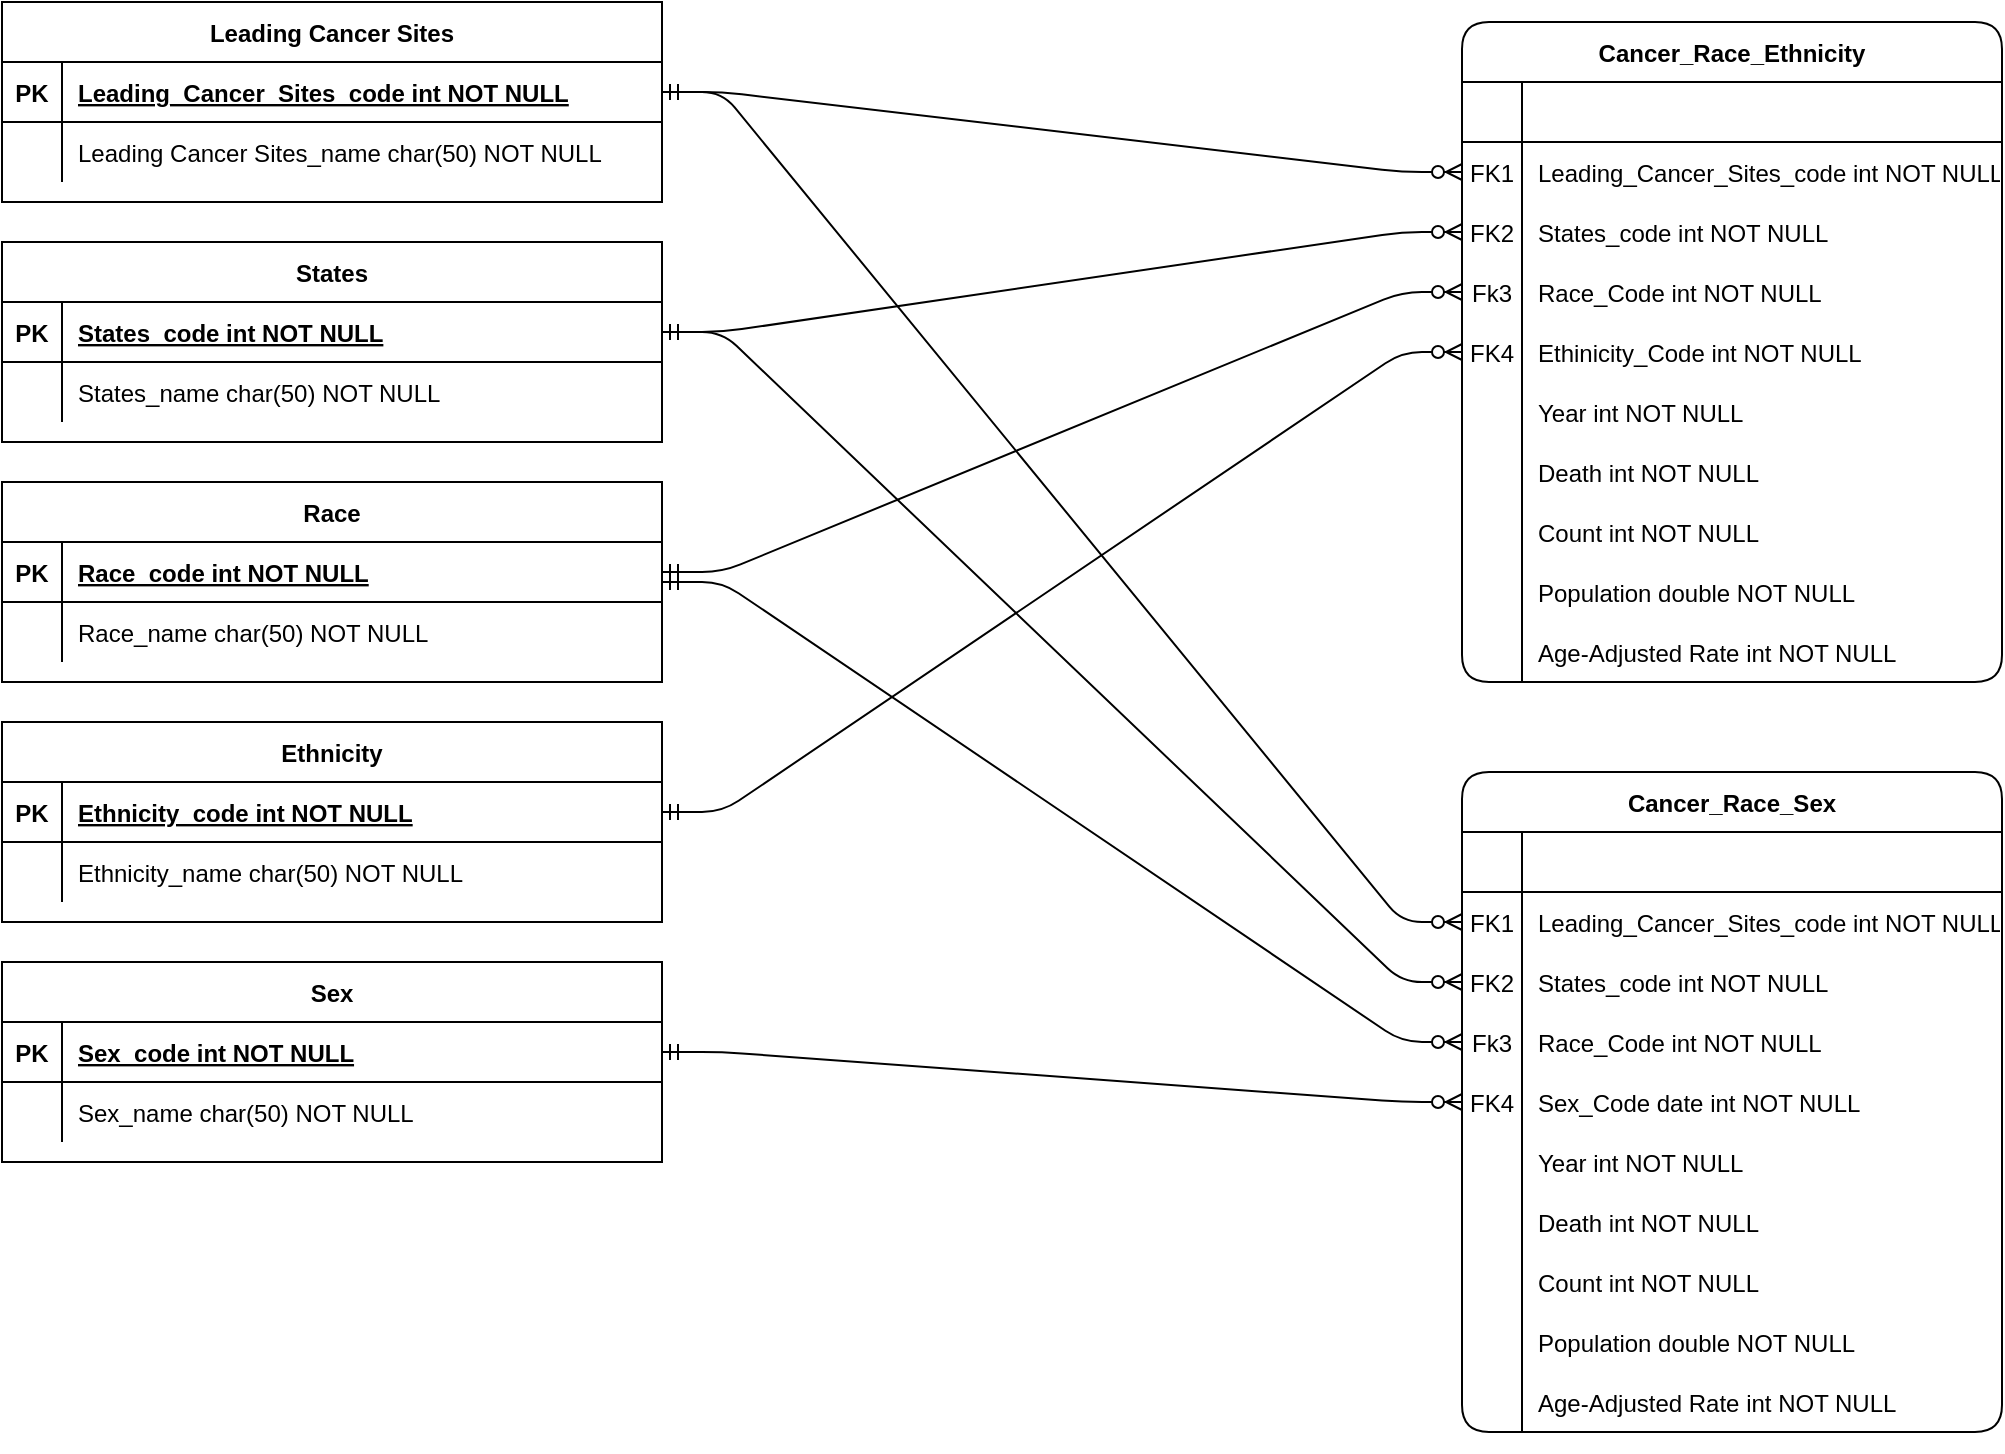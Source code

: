 <mxfile version="20.5.1" type="device"><diagram id="R2lEEEUBdFMjLlhIrx00" name="Page-1"><mxGraphModel dx="1127" dy="1042" grid="1" gridSize="10" guides="1" tooltips="1" connect="1" arrows="1" fold="1" page="1" pageScale="1" pageWidth="1100" pageHeight="850" background="none" math="0" shadow="0" extFonts="Permanent Marker^https://fonts.googleapis.com/css?family=Permanent+Marker"><root><mxCell id="0"/><mxCell id="1" parent="0"/><mxCell id="C-vyLk0tnHw3VtMMgP7b-1" value="" style="edgeStyle=entityRelationEdgeStyle;endArrow=ERzeroToMany;startArrow=ERone;endFill=1;startFill=0;entryX=0;entryY=0.5;entryDx=0;entryDy=0;" parent="1" source="C-vyLk0tnHw3VtMMgP7b-24" target="WAmdLd8Yrx4NV-qY08_E-117" edge="1"><mxGeometry width="100" height="100" relative="1" as="geometry"><mxPoint x="340" y="720" as="sourcePoint"/><mxPoint x="470" y="175" as="targetPoint"/></mxGeometry></mxCell><mxCell id="C-vyLk0tnHw3VtMMgP7b-23" value="Leading Cancer Sites" style="shape=table;startSize=30;container=1;collapsible=1;childLayout=tableLayout;fixedRows=1;rowLines=0;fontStyle=1;align=center;resizeLast=1;" parent="1" vertex="1"><mxGeometry x="20" y="40" width="330" height="100" as="geometry"/></mxCell><mxCell id="C-vyLk0tnHw3VtMMgP7b-24" value="" style="shape=partialRectangle;collapsible=0;dropTarget=0;pointerEvents=0;fillColor=none;points=[[0,0.5],[1,0.5]];portConstraint=eastwest;top=0;left=0;right=0;bottom=1;" parent="C-vyLk0tnHw3VtMMgP7b-23" vertex="1"><mxGeometry y="30" width="330" height="30" as="geometry"/></mxCell><mxCell id="C-vyLk0tnHw3VtMMgP7b-25" value="PK" style="shape=partialRectangle;overflow=hidden;connectable=0;fillColor=none;top=0;left=0;bottom=0;right=0;fontStyle=1;" parent="C-vyLk0tnHw3VtMMgP7b-24" vertex="1"><mxGeometry width="30" height="30" as="geometry"><mxRectangle width="30" height="30" as="alternateBounds"/></mxGeometry></mxCell><mxCell id="C-vyLk0tnHw3VtMMgP7b-26" value="Leading_Cancer_Sites_code int NOT NULL " style="shape=partialRectangle;overflow=hidden;connectable=0;fillColor=none;top=0;left=0;bottom=0;right=0;align=left;spacingLeft=6;fontStyle=5;" parent="C-vyLk0tnHw3VtMMgP7b-24" vertex="1"><mxGeometry x="30" width="300" height="30" as="geometry"><mxRectangle width="300" height="30" as="alternateBounds"/></mxGeometry></mxCell><mxCell id="C-vyLk0tnHw3VtMMgP7b-27" value="" style="shape=partialRectangle;collapsible=0;dropTarget=0;pointerEvents=0;fillColor=none;points=[[0,0.5],[1,0.5]];portConstraint=eastwest;top=0;left=0;right=0;bottom=0;" parent="C-vyLk0tnHw3VtMMgP7b-23" vertex="1"><mxGeometry y="60" width="330" height="30" as="geometry"/></mxCell><mxCell id="C-vyLk0tnHw3VtMMgP7b-28" value="" style="shape=partialRectangle;overflow=hidden;connectable=0;fillColor=none;top=0;left=0;bottom=0;right=0;" parent="C-vyLk0tnHw3VtMMgP7b-27" vertex="1"><mxGeometry width="30" height="30" as="geometry"><mxRectangle width="30" height="30" as="alternateBounds"/></mxGeometry></mxCell><mxCell id="C-vyLk0tnHw3VtMMgP7b-29" value="Leading Cancer Sites_name char(50) NOT NULL" style="shape=partialRectangle;overflow=hidden;connectable=0;fillColor=none;top=0;left=0;bottom=0;right=0;align=left;spacingLeft=6;" parent="C-vyLk0tnHw3VtMMgP7b-27" vertex="1"><mxGeometry x="30" width="300" height="30" as="geometry"><mxRectangle width="300" height="30" as="alternateBounds"/></mxGeometry></mxCell><mxCell id="WAmdLd8Yrx4NV-qY08_E-29" value="States" style="shape=table;startSize=30;container=1;collapsible=1;childLayout=tableLayout;fixedRows=1;rowLines=0;fontStyle=1;align=center;resizeLast=1;" vertex="1" parent="1"><mxGeometry x="20" y="160" width="330" height="100" as="geometry"/></mxCell><mxCell id="WAmdLd8Yrx4NV-qY08_E-30" value="" style="shape=partialRectangle;collapsible=0;dropTarget=0;pointerEvents=0;fillColor=none;points=[[0,0.5],[1,0.5]];portConstraint=eastwest;top=0;left=0;right=0;bottom=1;" vertex="1" parent="WAmdLd8Yrx4NV-qY08_E-29"><mxGeometry y="30" width="330" height="30" as="geometry"/></mxCell><mxCell id="WAmdLd8Yrx4NV-qY08_E-31" value="PK" style="shape=partialRectangle;overflow=hidden;connectable=0;fillColor=none;top=0;left=0;bottom=0;right=0;fontStyle=1;" vertex="1" parent="WAmdLd8Yrx4NV-qY08_E-30"><mxGeometry width="30" height="30" as="geometry"><mxRectangle width="30" height="30" as="alternateBounds"/></mxGeometry></mxCell><mxCell id="WAmdLd8Yrx4NV-qY08_E-32" value="States_code int NOT NULL " style="shape=partialRectangle;overflow=hidden;connectable=0;fillColor=none;top=0;left=0;bottom=0;right=0;align=left;spacingLeft=6;fontStyle=5;" vertex="1" parent="WAmdLd8Yrx4NV-qY08_E-30"><mxGeometry x="30" width="300" height="30" as="geometry"><mxRectangle width="300" height="30" as="alternateBounds"/></mxGeometry></mxCell><mxCell id="WAmdLd8Yrx4NV-qY08_E-33" value="" style="shape=partialRectangle;collapsible=0;dropTarget=0;pointerEvents=0;fillColor=none;points=[[0,0.5],[1,0.5]];portConstraint=eastwest;top=0;left=0;right=0;bottom=0;" vertex="1" parent="WAmdLd8Yrx4NV-qY08_E-29"><mxGeometry y="60" width="330" height="30" as="geometry"/></mxCell><mxCell id="WAmdLd8Yrx4NV-qY08_E-34" value="" style="shape=partialRectangle;overflow=hidden;connectable=0;fillColor=none;top=0;left=0;bottom=0;right=0;" vertex="1" parent="WAmdLd8Yrx4NV-qY08_E-33"><mxGeometry width="30" height="30" as="geometry"><mxRectangle width="30" height="30" as="alternateBounds"/></mxGeometry></mxCell><mxCell id="WAmdLd8Yrx4NV-qY08_E-35" value="States_name char(50) NOT NULL" style="shape=partialRectangle;overflow=hidden;connectable=0;fillColor=none;top=0;left=0;bottom=0;right=0;align=left;spacingLeft=6;" vertex="1" parent="WAmdLd8Yrx4NV-qY08_E-33"><mxGeometry x="30" width="300" height="30" as="geometry"><mxRectangle width="300" height="30" as="alternateBounds"/></mxGeometry></mxCell><mxCell id="WAmdLd8Yrx4NV-qY08_E-36" value="Race" style="shape=table;startSize=30;container=1;collapsible=1;childLayout=tableLayout;fixedRows=1;rowLines=0;fontStyle=1;align=center;resizeLast=1;" vertex="1" parent="1"><mxGeometry x="20" y="280" width="330" height="100" as="geometry"/></mxCell><mxCell id="WAmdLd8Yrx4NV-qY08_E-37" value="" style="shape=partialRectangle;collapsible=0;dropTarget=0;pointerEvents=0;fillColor=none;points=[[0,0.5],[1,0.5]];portConstraint=eastwest;top=0;left=0;right=0;bottom=1;" vertex="1" parent="WAmdLd8Yrx4NV-qY08_E-36"><mxGeometry y="30" width="330" height="30" as="geometry"/></mxCell><mxCell id="WAmdLd8Yrx4NV-qY08_E-38" value="PK" style="shape=partialRectangle;overflow=hidden;connectable=0;fillColor=none;top=0;left=0;bottom=0;right=0;fontStyle=1;" vertex="1" parent="WAmdLd8Yrx4NV-qY08_E-37"><mxGeometry width="30" height="30" as="geometry"><mxRectangle width="30" height="30" as="alternateBounds"/></mxGeometry></mxCell><mxCell id="WAmdLd8Yrx4NV-qY08_E-39" value="Race_code int NOT NULL " style="shape=partialRectangle;overflow=hidden;connectable=0;fillColor=none;top=0;left=0;bottom=0;right=0;align=left;spacingLeft=6;fontStyle=5;" vertex="1" parent="WAmdLd8Yrx4NV-qY08_E-37"><mxGeometry x="30" width="300" height="30" as="geometry"><mxRectangle width="300" height="30" as="alternateBounds"/></mxGeometry></mxCell><mxCell id="WAmdLd8Yrx4NV-qY08_E-40" value="" style="shape=partialRectangle;collapsible=0;dropTarget=0;pointerEvents=0;fillColor=none;points=[[0,0.5],[1,0.5]];portConstraint=eastwest;top=0;left=0;right=0;bottom=0;" vertex="1" parent="WAmdLd8Yrx4NV-qY08_E-36"><mxGeometry y="60" width="330" height="30" as="geometry"/></mxCell><mxCell id="WAmdLd8Yrx4NV-qY08_E-41" value="" style="shape=partialRectangle;overflow=hidden;connectable=0;fillColor=none;top=0;left=0;bottom=0;right=0;" vertex="1" parent="WAmdLd8Yrx4NV-qY08_E-40"><mxGeometry width="30" height="30" as="geometry"><mxRectangle width="30" height="30" as="alternateBounds"/></mxGeometry></mxCell><mxCell id="WAmdLd8Yrx4NV-qY08_E-42" value="Race_name char(50) NOT NULL" style="shape=partialRectangle;overflow=hidden;connectable=0;fillColor=none;top=0;left=0;bottom=0;right=0;align=left;spacingLeft=6;" vertex="1" parent="WAmdLd8Yrx4NV-qY08_E-40"><mxGeometry x="30" width="300" height="30" as="geometry"><mxRectangle width="300" height="30" as="alternateBounds"/></mxGeometry></mxCell><mxCell id="WAmdLd8Yrx4NV-qY08_E-43" value="Ethnicity" style="shape=table;startSize=30;container=1;collapsible=1;childLayout=tableLayout;fixedRows=1;rowLines=0;fontStyle=1;align=center;resizeLast=1;" vertex="1" parent="1"><mxGeometry x="20" y="400" width="330" height="100" as="geometry"/></mxCell><mxCell id="WAmdLd8Yrx4NV-qY08_E-44" value="" style="shape=partialRectangle;collapsible=0;dropTarget=0;pointerEvents=0;fillColor=none;points=[[0,0.5],[1,0.5]];portConstraint=eastwest;top=0;left=0;right=0;bottom=1;" vertex="1" parent="WAmdLd8Yrx4NV-qY08_E-43"><mxGeometry y="30" width="330" height="30" as="geometry"/></mxCell><mxCell id="WAmdLd8Yrx4NV-qY08_E-45" value="PK" style="shape=partialRectangle;overflow=hidden;connectable=0;fillColor=none;top=0;left=0;bottom=0;right=0;fontStyle=1;" vertex="1" parent="WAmdLd8Yrx4NV-qY08_E-44"><mxGeometry width="30" height="30" as="geometry"><mxRectangle width="30" height="30" as="alternateBounds"/></mxGeometry></mxCell><mxCell id="WAmdLd8Yrx4NV-qY08_E-46" value="Ethnicity_code int NOT NULL " style="shape=partialRectangle;overflow=hidden;connectable=0;fillColor=none;top=0;left=0;bottom=0;right=0;align=left;spacingLeft=6;fontStyle=5;" vertex="1" parent="WAmdLd8Yrx4NV-qY08_E-44"><mxGeometry x="30" width="300" height="30" as="geometry"><mxRectangle width="300" height="30" as="alternateBounds"/></mxGeometry></mxCell><mxCell id="WAmdLd8Yrx4NV-qY08_E-47" value="" style="shape=partialRectangle;collapsible=0;dropTarget=0;pointerEvents=0;fillColor=none;points=[[0,0.5],[1,0.5]];portConstraint=eastwest;top=0;left=0;right=0;bottom=0;" vertex="1" parent="WAmdLd8Yrx4NV-qY08_E-43"><mxGeometry y="60" width="330" height="30" as="geometry"/></mxCell><mxCell id="WAmdLd8Yrx4NV-qY08_E-48" value="" style="shape=partialRectangle;overflow=hidden;connectable=0;fillColor=none;top=0;left=0;bottom=0;right=0;" vertex="1" parent="WAmdLd8Yrx4NV-qY08_E-47"><mxGeometry width="30" height="30" as="geometry"><mxRectangle width="30" height="30" as="alternateBounds"/></mxGeometry></mxCell><mxCell id="WAmdLd8Yrx4NV-qY08_E-49" value="Ethnicity_name char(50) NOT NULL" style="shape=partialRectangle;overflow=hidden;connectable=0;fillColor=none;top=0;left=0;bottom=0;right=0;align=left;spacingLeft=6;" vertex="1" parent="WAmdLd8Yrx4NV-qY08_E-47"><mxGeometry x="30" width="300" height="30" as="geometry"><mxRectangle width="300" height="30" as="alternateBounds"/></mxGeometry></mxCell><mxCell id="WAmdLd8Yrx4NV-qY08_E-50" value="Sex" style="shape=table;startSize=30;container=1;collapsible=1;childLayout=tableLayout;fixedRows=1;rowLines=0;fontStyle=1;align=center;resizeLast=1;" vertex="1" parent="1"><mxGeometry x="20" y="520" width="330" height="100" as="geometry"/></mxCell><mxCell id="WAmdLd8Yrx4NV-qY08_E-51" value="" style="shape=partialRectangle;collapsible=0;dropTarget=0;pointerEvents=0;fillColor=none;points=[[0,0.5],[1,0.5]];portConstraint=eastwest;top=0;left=0;right=0;bottom=1;" vertex="1" parent="WAmdLd8Yrx4NV-qY08_E-50"><mxGeometry y="30" width="330" height="30" as="geometry"/></mxCell><mxCell id="WAmdLd8Yrx4NV-qY08_E-52" value="PK" style="shape=partialRectangle;overflow=hidden;connectable=0;fillColor=none;top=0;left=0;bottom=0;right=0;fontStyle=1;" vertex="1" parent="WAmdLd8Yrx4NV-qY08_E-51"><mxGeometry width="30" height="30" as="geometry"><mxRectangle width="30" height="30" as="alternateBounds"/></mxGeometry></mxCell><mxCell id="WAmdLd8Yrx4NV-qY08_E-53" value="Sex_code int NOT NULL " style="shape=partialRectangle;overflow=hidden;connectable=0;fillColor=none;top=0;left=0;bottom=0;right=0;align=left;spacingLeft=6;fontStyle=5;" vertex="1" parent="WAmdLd8Yrx4NV-qY08_E-51"><mxGeometry x="30" width="300" height="30" as="geometry"><mxRectangle width="300" height="30" as="alternateBounds"/></mxGeometry></mxCell><mxCell id="WAmdLd8Yrx4NV-qY08_E-54" value="" style="shape=partialRectangle;collapsible=0;dropTarget=0;pointerEvents=0;fillColor=none;points=[[0,0.5],[1,0.5]];portConstraint=eastwest;top=0;left=0;right=0;bottom=0;" vertex="1" parent="WAmdLd8Yrx4NV-qY08_E-50"><mxGeometry y="60" width="330" height="30" as="geometry"/></mxCell><mxCell id="WAmdLd8Yrx4NV-qY08_E-55" value="" style="shape=partialRectangle;overflow=hidden;connectable=0;fillColor=none;top=0;left=0;bottom=0;right=0;" vertex="1" parent="WAmdLd8Yrx4NV-qY08_E-54"><mxGeometry width="30" height="30" as="geometry"><mxRectangle width="30" height="30" as="alternateBounds"/></mxGeometry></mxCell><mxCell id="WAmdLd8Yrx4NV-qY08_E-56" value="Sex_name char(50) NOT NULL" style="shape=partialRectangle;overflow=hidden;connectable=0;fillColor=none;top=0;left=0;bottom=0;right=0;align=left;spacingLeft=6;" vertex="1" parent="WAmdLd8Yrx4NV-qY08_E-54"><mxGeometry x="30" width="300" height="30" as="geometry"><mxRectangle width="300" height="30" as="alternateBounds"/></mxGeometry></mxCell><mxCell id="WAmdLd8Yrx4NV-qY08_E-96" value="" style="edgeStyle=entityRelationEdgeStyle;endArrow=ERzeroToMany;startArrow=ERone;endFill=1;startFill=0;exitX=1;exitY=0.5;exitDx=0;exitDy=0;" edge="1" parent="1" source="WAmdLd8Yrx4NV-qY08_E-30" target="WAmdLd8Yrx4NV-qY08_E-120"><mxGeometry width="100" height="100" relative="1" as="geometry"><mxPoint x="360" y="95" as="sourcePoint"/><mxPoint x="470" y="205" as="targetPoint"/></mxGeometry></mxCell><mxCell id="WAmdLd8Yrx4NV-qY08_E-97" value="" style="edgeStyle=entityRelationEdgeStyle;endArrow=ERzeroToMany;startArrow=ERmandOne;endFill=1;startFill=0;exitX=1;exitY=0.5;exitDx=0;exitDy=0;entryX=0;entryY=0.5;entryDx=0;entryDy=0;" edge="1" parent="1" source="WAmdLd8Yrx4NV-qY08_E-37" target="WAmdLd8Yrx4NV-qY08_E-162"><mxGeometry width="100" height="100" relative="1" as="geometry"><mxPoint x="370" y="105" as="sourcePoint"/><mxPoint x="450" y="260" as="targetPoint"/></mxGeometry></mxCell><mxCell id="WAmdLd8Yrx4NV-qY08_E-101" value="" style="edgeStyle=entityRelationEdgeStyle;endArrow=ERzeroToMany;startArrow=ERmandOne;endFill=1;startFill=0;exitX=1;exitY=0.5;exitDx=0;exitDy=0;entryX=0;entryY=0.5;entryDx=0;entryDy=0;" edge="1" parent="1" source="WAmdLd8Yrx4NV-qY08_E-44" target="WAmdLd8Yrx4NV-qY08_E-159"><mxGeometry width="100" height="100" relative="1" as="geometry"><mxPoint x="360" y="335" as="sourcePoint"/><mxPoint x="450" y="290" as="targetPoint"/></mxGeometry></mxCell><mxCell id="WAmdLd8Yrx4NV-qY08_E-102" value="" style="edgeStyle=entityRelationEdgeStyle;endArrow=ERzeroToMany;startArrow=ERmandOne;endFill=1;startFill=0;exitX=1;exitY=0.5;exitDx=0;exitDy=0;" edge="1" parent="1" source="WAmdLd8Yrx4NV-qY08_E-51" target="WAmdLd8Yrx4NV-qY08_E-190"><mxGeometry width="100" height="100" relative="1" as="geometry"><mxPoint x="370" y="345" as="sourcePoint"/><mxPoint x="450" y="680" as="targetPoint"/></mxGeometry></mxCell><mxCell id="WAmdLd8Yrx4NV-qY08_E-109" value="" style="edgeStyle=entityRelationEdgeStyle;endArrow=ERzeroToMany;startArrow=ERmandOne;endFill=1;startFill=0;entryX=0;entryY=0.5;entryDx=0;entryDy=0;" edge="1" parent="1" target="WAmdLd8Yrx4NV-qY08_E-187"><mxGeometry width="100" height="100" relative="1" as="geometry"><mxPoint x="350" y="330" as="sourcePoint"/><mxPoint x="450" y="650" as="targetPoint"/></mxGeometry></mxCell><mxCell id="WAmdLd8Yrx4NV-qY08_E-110" value="" style="edgeStyle=entityRelationEdgeStyle;endArrow=ERzeroToMany;startArrow=ERmandOne;endFill=1;startFill=0;exitX=1;exitY=0.5;exitDx=0;exitDy=0;entryX=0;entryY=0.5;entryDx=0;entryDy=0;" edge="1" parent="1" source="WAmdLd8Yrx4NV-qY08_E-30" target="WAmdLd8Yrx4NV-qY08_E-184"><mxGeometry width="100" height="100" relative="1" as="geometry"><mxPoint x="370" y="465" as="sourcePoint"/><mxPoint x="450" y="615" as="targetPoint"/></mxGeometry></mxCell><mxCell id="WAmdLd8Yrx4NV-qY08_E-111" value="" style="edgeStyle=entityRelationEdgeStyle;endArrow=ERzeroToMany;startArrow=ERmandOne;endFill=1;startFill=0;exitX=1;exitY=0.5;exitDx=0;exitDy=0;entryX=0;entryY=0.5;entryDx=0;entryDy=0;" edge="1" parent="1" source="C-vyLk0tnHw3VtMMgP7b-24" target="WAmdLd8Yrx4NV-qY08_E-181"><mxGeometry width="100" height="100" relative="1" as="geometry"><mxPoint x="380" y="475" as="sourcePoint"/><mxPoint x="450" y="585" as="targetPoint"/></mxGeometry></mxCell><mxCell id="WAmdLd8Yrx4NV-qY08_E-112" value="" style="group" vertex="1" connectable="0" parent="1"><mxGeometry x="750" y="50" width="270" height="340" as="geometry"/></mxCell><mxCell id="WAmdLd8Yrx4NV-qY08_E-113" value="Cancer_Race_Ethnicity" style="shape=table;startSize=30;container=1;collapsible=1;childLayout=tableLayout;fixedRows=1;rowLines=0;fontStyle=1;align=center;resizeLast=1;swimlaneLine=1;rounded=1;shadow=0;sketch=0;" vertex="1" parent="WAmdLd8Yrx4NV-qY08_E-112"><mxGeometry width="270" height="330" as="geometry"><mxRectangle width="170" height="30" as="alternateBounds"/></mxGeometry></mxCell><mxCell id="WAmdLd8Yrx4NV-qY08_E-114" value="" style="shape=partialRectangle;collapsible=0;dropTarget=0;pointerEvents=0;fillColor=none;points=[[0,0.5],[1,0.5]];portConstraint=eastwest;top=0;left=0;right=0;bottom=1;" vertex="1" parent="WAmdLd8Yrx4NV-qY08_E-113"><mxGeometry y="30" width="270" height="30" as="geometry"/></mxCell><mxCell id="WAmdLd8Yrx4NV-qY08_E-115" value="" style="shape=partialRectangle;overflow=hidden;connectable=0;fillColor=none;top=0;left=0;bottom=0;right=0;fontStyle=1;" vertex="1" parent="WAmdLd8Yrx4NV-qY08_E-114"><mxGeometry width="30" height="30" as="geometry"><mxRectangle width="30" height="30" as="alternateBounds"/></mxGeometry></mxCell><mxCell id="WAmdLd8Yrx4NV-qY08_E-116" value="" style="shape=partialRectangle;overflow=hidden;connectable=0;fillColor=none;top=0;left=0;bottom=0;right=0;align=left;spacingLeft=6;fontStyle=5;" vertex="1" parent="WAmdLd8Yrx4NV-qY08_E-114"><mxGeometry x="30" width="240" height="30" as="geometry"><mxRectangle width="240" height="30" as="alternateBounds"/></mxGeometry></mxCell><mxCell id="WAmdLd8Yrx4NV-qY08_E-117" value="" style="shape=partialRectangle;collapsible=0;dropTarget=0;pointerEvents=0;fillColor=none;points=[[0,0.5],[1,0.5]];portConstraint=eastwest;top=0;left=0;right=0;bottom=0;" vertex="1" parent="WAmdLd8Yrx4NV-qY08_E-113"><mxGeometry y="60" width="270" height="30" as="geometry"/></mxCell><mxCell id="WAmdLd8Yrx4NV-qY08_E-118" value="FK1" style="shape=partialRectangle;overflow=hidden;connectable=0;fillColor=none;top=0;left=0;bottom=0;right=0;" vertex="1" parent="WAmdLd8Yrx4NV-qY08_E-117"><mxGeometry width="30" height="30" as="geometry"><mxRectangle width="30" height="30" as="alternateBounds"/></mxGeometry></mxCell><mxCell id="WAmdLd8Yrx4NV-qY08_E-119" value="Leading_Cancer_Sites_code int NOT NULL" style="shape=partialRectangle;overflow=hidden;connectable=0;fillColor=none;top=0;left=0;bottom=0;right=0;align=left;spacingLeft=6;" vertex="1" parent="WAmdLd8Yrx4NV-qY08_E-117"><mxGeometry x="30" width="240" height="30" as="geometry"><mxRectangle width="240" height="30" as="alternateBounds"/></mxGeometry></mxCell><mxCell id="WAmdLd8Yrx4NV-qY08_E-120" value="" style="shape=partialRectangle;collapsible=0;dropTarget=0;pointerEvents=0;fillColor=none;points=[[0,0.5],[1,0.5]];portConstraint=eastwest;top=0;left=0;right=0;bottom=0;" vertex="1" parent="WAmdLd8Yrx4NV-qY08_E-113"><mxGeometry y="90" width="270" height="30" as="geometry"/></mxCell><mxCell id="WAmdLd8Yrx4NV-qY08_E-121" value="FK2" style="shape=partialRectangle;overflow=hidden;connectable=0;fillColor=none;top=0;left=0;bottom=0;right=0;" vertex="1" parent="WAmdLd8Yrx4NV-qY08_E-120"><mxGeometry width="30" height="30" as="geometry"><mxRectangle width="30" height="30" as="alternateBounds"/></mxGeometry></mxCell><mxCell id="WAmdLd8Yrx4NV-qY08_E-122" value="States_code int NOT NULL" style="shape=partialRectangle;overflow=hidden;connectable=0;fillColor=none;top=0;left=0;bottom=0;right=0;align=left;spacingLeft=6;" vertex="1" parent="WAmdLd8Yrx4NV-qY08_E-120"><mxGeometry x="30" width="240" height="30" as="geometry"><mxRectangle width="240" height="30" as="alternateBounds"/></mxGeometry></mxCell><mxCell id="WAmdLd8Yrx4NV-qY08_E-162" style="shape=partialRectangle;collapsible=0;dropTarget=0;pointerEvents=0;fillColor=none;points=[[0,0.5],[1,0.5]];portConstraint=eastwest;top=0;left=0;right=0;bottom=0;" vertex="1" parent="WAmdLd8Yrx4NV-qY08_E-113"><mxGeometry y="120" width="270" height="30" as="geometry"/></mxCell><mxCell id="WAmdLd8Yrx4NV-qY08_E-163" value="Fk3" style="shape=partialRectangle;overflow=hidden;connectable=0;fillColor=none;top=0;left=0;bottom=0;right=0;" vertex="1" parent="WAmdLd8Yrx4NV-qY08_E-162"><mxGeometry width="30" height="30" as="geometry"><mxRectangle width="30" height="30" as="alternateBounds"/></mxGeometry></mxCell><mxCell id="WAmdLd8Yrx4NV-qY08_E-164" value="Race_Code int NOT NULL" style="shape=partialRectangle;overflow=hidden;connectable=0;fillColor=none;top=0;left=0;bottom=0;right=0;align=left;spacingLeft=6;" vertex="1" parent="WAmdLd8Yrx4NV-qY08_E-162"><mxGeometry x="30" width="240" height="30" as="geometry"><mxRectangle width="240" height="30" as="alternateBounds"/></mxGeometry></mxCell><mxCell id="WAmdLd8Yrx4NV-qY08_E-159" style="shape=partialRectangle;collapsible=0;dropTarget=0;pointerEvents=0;fillColor=none;points=[[0,0.5],[1,0.5]];portConstraint=eastwest;top=0;left=0;right=0;bottom=0;" vertex="1" parent="WAmdLd8Yrx4NV-qY08_E-113"><mxGeometry y="150" width="270" height="30" as="geometry"/></mxCell><mxCell id="WAmdLd8Yrx4NV-qY08_E-160" value="FK4" style="shape=partialRectangle;overflow=hidden;connectable=0;fillColor=none;top=0;left=0;bottom=0;right=0;" vertex="1" parent="WAmdLd8Yrx4NV-qY08_E-159"><mxGeometry width="30" height="30" as="geometry"><mxRectangle width="30" height="30" as="alternateBounds"/></mxGeometry></mxCell><mxCell id="WAmdLd8Yrx4NV-qY08_E-161" value="Ethinicity_Code int NOT NULL" style="shape=partialRectangle;overflow=hidden;connectable=0;fillColor=none;top=0;left=0;bottom=0;right=0;align=left;spacingLeft=6;" vertex="1" parent="WAmdLd8Yrx4NV-qY08_E-159"><mxGeometry x="30" width="240" height="30" as="geometry"><mxRectangle width="240" height="30" as="alternateBounds"/></mxGeometry></mxCell><mxCell id="WAmdLd8Yrx4NV-qY08_E-156" style="shape=partialRectangle;collapsible=0;dropTarget=0;pointerEvents=0;fillColor=none;points=[[0,0.5],[1,0.5]];portConstraint=eastwest;top=0;left=0;right=0;bottom=0;" vertex="1" parent="WAmdLd8Yrx4NV-qY08_E-113"><mxGeometry y="180" width="270" height="30" as="geometry"/></mxCell><mxCell id="WAmdLd8Yrx4NV-qY08_E-157" style="shape=partialRectangle;overflow=hidden;connectable=0;fillColor=none;top=0;left=0;bottom=0;right=0;" vertex="1" parent="WAmdLd8Yrx4NV-qY08_E-156"><mxGeometry width="30" height="30" as="geometry"><mxRectangle width="30" height="30" as="alternateBounds"/></mxGeometry></mxCell><mxCell id="WAmdLd8Yrx4NV-qY08_E-158" value="Year int NOT NULL" style="shape=partialRectangle;overflow=hidden;connectable=0;fillColor=none;top=0;left=0;bottom=0;right=0;align=left;spacingLeft=6;" vertex="1" parent="WAmdLd8Yrx4NV-qY08_E-156"><mxGeometry x="30" width="240" height="30" as="geometry"><mxRectangle width="240" height="30" as="alternateBounds"/></mxGeometry></mxCell><mxCell id="WAmdLd8Yrx4NV-qY08_E-153" style="shape=partialRectangle;collapsible=0;dropTarget=0;pointerEvents=0;fillColor=none;points=[[0,0.5],[1,0.5]];portConstraint=eastwest;top=0;left=0;right=0;bottom=0;" vertex="1" parent="WAmdLd8Yrx4NV-qY08_E-113"><mxGeometry y="210" width="270" height="30" as="geometry"/></mxCell><mxCell id="WAmdLd8Yrx4NV-qY08_E-154" style="shape=partialRectangle;overflow=hidden;connectable=0;fillColor=none;top=0;left=0;bottom=0;right=0;" vertex="1" parent="WAmdLd8Yrx4NV-qY08_E-153"><mxGeometry width="30" height="30" as="geometry"><mxRectangle width="30" height="30" as="alternateBounds"/></mxGeometry></mxCell><mxCell id="WAmdLd8Yrx4NV-qY08_E-155" value="Death int NOT NULL" style="shape=partialRectangle;overflow=hidden;connectable=0;fillColor=none;top=0;left=0;bottom=0;right=0;align=left;spacingLeft=6;" vertex="1" parent="WAmdLd8Yrx4NV-qY08_E-153"><mxGeometry x="30" width="240" height="30" as="geometry"><mxRectangle width="240" height="30" as="alternateBounds"/></mxGeometry></mxCell><mxCell id="WAmdLd8Yrx4NV-qY08_E-150" style="shape=partialRectangle;collapsible=0;dropTarget=0;pointerEvents=0;fillColor=none;points=[[0,0.5],[1,0.5]];portConstraint=eastwest;top=0;left=0;right=0;bottom=0;" vertex="1" parent="WAmdLd8Yrx4NV-qY08_E-113"><mxGeometry y="240" width="270" height="30" as="geometry"/></mxCell><mxCell id="WAmdLd8Yrx4NV-qY08_E-151" style="shape=partialRectangle;overflow=hidden;connectable=0;fillColor=none;top=0;left=0;bottom=0;right=0;" vertex="1" parent="WAmdLd8Yrx4NV-qY08_E-150"><mxGeometry width="30" height="30" as="geometry"><mxRectangle width="30" height="30" as="alternateBounds"/></mxGeometry></mxCell><mxCell id="WAmdLd8Yrx4NV-qY08_E-152" value="Count int NOT NULL" style="shape=partialRectangle;overflow=hidden;connectable=0;fillColor=none;top=0;left=0;bottom=0;right=0;align=left;spacingLeft=6;" vertex="1" parent="WAmdLd8Yrx4NV-qY08_E-150"><mxGeometry x="30" width="240" height="30" as="geometry"><mxRectangle width="240" height="30" as="alternateBounds"/></mxGeometry></mxCell><mxCell id="WAmdLd8Yrx4NV-qY08_E-147" style="shape=partialRectangle;collapsible=0;dropTarget=0;pointerEvents=0;fillColor=none;points=[[0,0.5],[1,0.5]];portConstraint=eastwest;top=0;left=0;right=0;bottom=0;" vertex="1" parent="WAmdLd8Yrx4NV-qY08_E-113"><mxGeometry y="270" width="270" height="30" as="geometry"/></mxCell><mxCell id="WAmdLd8Yrx4NV-qY08_E-148" style="shape=partialRectangle;overflow=hidden;connectable=0;fillColor=none;top=0;left=0;bottom=0;right=0;" vertex="1" parent="WAmdLd8Yrx4NV-qY08_E-147"><mxGeometry width="30" height="30" as="geometry"><mxRectangle width="30" height="30" as="alternateBounds"/></mxGeometry></mxCell><mxCell id="WAmdLd8Yrx4NV-qY08_E-149" value="Population double NOT NULL" style="shape=partialRectangle;overflow=hidden;connectable=0;fillColor=none;top=0;left=0;bottom=0;right=0;align=left;spacingLeft=6;" vertex="1" parent="WAmdLd8Yrx4NV-qY08_E-147"><mxGeometry x="30" width="240" height="30" as="geometry"><mxRectangle width="240" height="30" as="alternateBounds"/></mxGeometry></mxCell><mxCell id="WAmdLd8Yrx4NV-qY08_E-144" style="shape=partialRectangle;collapsible=0;dropTarget=0;pointerEvents=0;fillColor=none;points=[[0,0.5],[1,0.5]];portConstraint=eastwest;top=0;left=0;right=0;bottom=0;" vertex="1" parent="WAmdLd8Yrx4NV-qY08_E-113"><mxGeometry y="300" width="270" height="30" as="geometry"/></mxCell><mxCell id="WAmdLd8Yrx4NV-qY08_E-145" style="shape=partialRectangle;overflow=hidden;connectable=0;fillColor=none;top=0;left=0;bottom=0;right=0;" vertex="1" parent="WAmdLd8Yrx4NV-qY08_E-144"><mxGeometry width="30" height="30" as="geometry"><mxRectangle width="30" height="30" as="alternateBounds"/></mxGeometry></mxCell><mxCell id="WAmdLd8Yrx4NV-qY08_E-146" value="Age-Adjusted Rate int NOT NULL" style="shape=partialRectangle;overflow=hidden;connectable=0;fillColor=none;top=0;left=0;bottom=0;right=0;align=left;spacingLeft=6;" vertex="1" parent="WAmdLd8Yrx4NV-qY08_E-144"><mxGeometry x="30" width="240" height="30" as="geometry"><mxRectangle width="240" height="30" as="alternateBounds"/></mxGeometry></mxCell><mxCell id="WAmdLd8Yrx4NV-qY08_E-176" value="" style="group" vertex="1" connectable="0" parent="1"><mxGeometry x="750" y="425" width="270" height="340" as="geometry"/></mxCell><mxCell id="WAmdLd8Yrx4NV-qY08_E-177" value="Cancer_Race_Sex" style="shape=table;startSize=30;container=1;collapsible=1;childLayout=tableLayout;fixedRows=1;rowLines=0;fontStyle=1;align=center;resizeLast=1;swimlaneLine=1;rounded=1;shadow=0;sketch=0;" vertex="1" parent="WAmdLd8Yrx4NV-qY08_E-176"><mxGeometry width="270" height="330" as="geometry"><mxRectangle width="170" height="30" as="alternateBounds"/></mxGeometry></mxCell><mxCell id="WAmdLd8Yrx4NV-qY08_E-178" value="" style="shape=partialRectangle;collapsible=0;dropTarget=0;pointerEvents=0;fillColor=none;points=[[0,0.5],[1,0.5]];portConstraint=eastwest;top=0;left=0;right=0;bottom=1;" vertex="1" parent="WAmdLd8Yrx4NV-qY08_E-177"><mxGeometry y="30" width="270" height="30" as="geometry"/></mxCell><mxCell id="WAmdLd8Yrx4NV-qY08_E-179" value="" style="shape=partialRectangle;overflow=hidden;connectable=0;fillColor=none;top=0;left=0;bottom=0;right=0;fontStyle=1;" vertex="1" parent="WAmdLd8Yrx4NV-qY08_E-178"><mxGeometry width="30" height="30" as="geometry"><mxRectangle width="30" height="30" as="alternateBounds"/></mxGeometry></mxCell><mxCell id="WAmdLd8Yrx4NV-qY08_E-180" value="" style="shape=partialRectangle;overflow=hidden;connectable=0;fillColor=none;top=0;left=0;bottom=0;right=0;align=left;spacingLeft=6;fontStyle=5;" vertex="1" parent="WAmdLd8Yrx4NV-qY08_E-178"><mxGeometry x="30" width="240" height="30" as="geometry"><mxRectangle width="240" height="30" as="alternateBounds"/></mxGeometry></mxCell><mxCell id="WAmdLd8Yrx4NV-qY08_E-181" value="" style="shape=partialRectangle;collapsible=0;dropTarget=0;pointerEvents=0;fillColor=none;points=[[0,0.5],[1,0.5]];portConstraint=eastwest;top=0;left=0;right=0;bottom=0;" vertex="1" parent="WAmdLd8Yrx4NV-qY08_E-177"><mxGeometry y="60" width="270" height="30" as="geometry"/></mxCell><mxCell id="WAmdLd8Yrx4NV-qY08_E-182" value="FK1" style="shape=partialRectangle;overflow=hidden;connectable=0;fillColor=none;top=0;left=0;bottom=0;right=0;" vertex="1" parent="WAmdLd8Yrx4NV-qY08_E-181"><mxGeometry width="30" height="30" as="geometry"><mxRectangle width="30" height="30" as="alternateBounds"/></mxGeometry></mxCell><mxCell id="WAmdLd8Yrx4NV-qY08_E-183" value="Leading_Cancer_Sites_code int NOT NULL" style="shape=partialRectangle;overflow=hidden;connectable=0;fillColor=none;top=0;left=0;bottom=0;right=0;align=left;spacingLeft=6;" vertex="1" parent="WAmdLd8Yrx4NV-qY08_E-181"><mxGeometry x="30" width="240" height="30" as="geometry"><mxRectangle width="240" height="30" as="alternateBounds"/></mxGeometry></mxCell><mxCell id="WAmdLd8Yrx4NV-qY08_E-184" value="" style="shape=partialRectangle;collapsible=0;dropTarget=0;pointerEvents=0;fillColor=none;points=[[0,0.5],[1,0.5]];portConstraint=eastwest;top=0;left=0;right=0;bottom=0;" vertex="1" parent="WAmdLd8Yrx4NV-qY08_E-177"><mxGeometry y="90" width="270" height="30" as="geometry"/></mxCell><mxCell id="WAmdLd8Yrx4NV-qY08_E-185" value="FK2" style="shape=partialRectangle;overflow=hidden;connectable=0;fillColor=none;top=0;left=0;bottom=0;right=0;" vertex="1" parent="WAmdLd8Yrx4NV-qY08_E-184"><mxGeometry width="30" height="30" as="geometry"><mxRectangle width="30" height="30" as="alternateBounds"/></mxGeometry></mxCell><mxCell id="WAmdLd8Yrx4NV-qY08_E-186" value="States_code int NOT NULL" style="shape=partialRectangle;overflow=hidden;connectable=0;fillColor=none;top=0;left=0;bottom=0;right=0;align=left;spacingLeft=6;" vertex="1" parent="WAmdLd8Yrx4NV-qY08_E-184"><mxGeometry x="30" width="240" height="30" as="geometry"><mxRectangle width="240" height="30" as="alternateBounds"/></mxGeometry></mxCell><mxCell id="WAmdLd8Yrx4NV-qY08_E-187" style="shape=partialRectangle;collapsible=0;dropTarget=0;pointerEvents=0;fillColor=none;points=[[0,0.5],[1,0.5]];portConstraint=eastwest;top=0;left=0;right=0;bottom=0;" vertex="1" parent="WAmdLd8Yrx4NV-qY08_E-177"><mxGeometry y="120" width="270" height="30" as="geometry"/></mxCell><mxCell id="WAmdLd8Yrx4NV-qY08_E-188" value="Fk3" style="shape=partialRectangle;overflow=hidden;connectable=0;fillColor=none;top=0;left=0;bottom=0;right=0;" vertex="1" parent="WAmdLd8Yrx4NV-qY08_E-187"><mxGeometry width="30" height="30" as="geometry"><mxRectangle width="30" height="30" as="alternateBounds"/></mxGeometry></mxCell><mxCell id="WAmdLd8Yrx4NV-qY08_E-189" value="Race_Code int NOT NULL" style="shape=partialRectangle;overflow=hidden;connectable=0;fillColor=none;top=0;left=0;bottom=0;right=0;align=left;spacingLeft=6;" vertex="1" parent="WAmdLd8Yrx4NV-qY08_E-187"><mxGeometry x="30" width="240" height="30" as="geometry"><mxRectangle width="240" height="30" as="alternateBounds"/></mxGeometry></mxCell><mxCell id="WAmdLd8Yrx4NV-qY08_E-190" style="shape=partialRectangle;collapsible=0;dropTarget=0;pointerEvents=0;fillColor=none;points=[[0,0.5],[1,0.5]];portConstraint=eastwest;top=0;left=0;right=0;bottom=0;" vertex="1" parent="WAmdLd8Yrx4NV-qY08_E-177"><mxGeometry y="150" width="270" height="30" as="geometry"/></mxCell><mxCell id="WAmdLd8Yrx4NV-qY08_E-191" value="FK4" style="shape=partialRectangle;overflow=hidden;connectable=0;fillColor=none;top=0;left=0;bottom=0;right=0;" vertex="1" parent="WAmdLd8Yrx4NV-qY08_E-190"><mxGeometry width="30" height="30" as="geometry"><mxRectangle width="30" height="30" as="alternateBounds"/></mxGeometry></mxCell><mxCell id="WAmdLd8Yrx4NV-qY08_E-192" value="Sex_Code date int NOT NULL" style="shape=partialRectangle;overflow=hidden;connectable=0;fillColor=none;top=0;left=0;bottom=0;right=0;align=left;spacingLeft=6;" vertex="1" parent="WAmdLd8Yrx4NV-qY08_E-190"><mxGeometry x="30" width="240" height="30" as="geometry"><mxRectangle width="240" height="30" as="alternateBounds"/></mxGeometry></mxCell><mxCell id="WAmdLd8Yrx4NV-qY08_E-193" style="shape=partialRectangle;collapsible=0;dropTarget=0;pointerEvents=0;fillColor=none;points=[[0,0.5],[1,0.5]];portConstraint=eastwest;top=0;left=0;right=0;bottom=0;" vertex="1" parent="WAmdLd8Yrx4NV-qY08_E-177"><mxGeometry y="180" width="270" height="30" as="geometry"/></mxCell><mxCell id="WAmdLd8Yrx4NV-qY08_E-194" style="shape=partialRectangle;overflow=hidden;connectable=0;fillColor=none;top=0;left=0;bottom=0;right=0;" vertex="1" parent="WAmdLd8Yrx4NV-qY08_E-193"><mxGeometry width="30" height="30" as="geometry"><mxRectangle width="30" height="30" as="alternateBounds"/></mxGeometry></mxCell><mxCell id="WAmdLd8Yrx4NV-qY08_E-195" value="Year int NOT NULL" style="shape=partialRectangle;overflow=hidden;connectable=0;fillColor=none;top=0;left=0;bottom=0;right=0;align=left;spacingLeft=6;" vertex="1" parent="WAmdLd8Yrx4NV-qY08_E-193"><mxGeometry x="30" width="240" height="30" as="geometry"><mxRectangle width="240" height="30" as="alternateBounds"/></mxGeometry></mxCell><mxCell id="WAmdLd8Yrx4NV-qY08_E-196" style="shape=partialRectangle;collapsible=0;dropTarget=0;pointerEvents=0;fillColor=none;points=[[0,0.5],[1,0.5]];portConstraint=eastwest;top=0;left=0;right=0;bottom=0;" vertex="1" parent="WAmdLd8Yrx4NV-qY08_E-177"><mxGeometry y="210" width="270" height="30" as="geometry"/></mxCell><mxCell id="WAmdLd8Yrx4NV-qY08_E-197" style="shape=partialRectangle;overflow=hidden;connectable=0;fillColor=none;top=0;left=0;bottom=0;right=0;" vertex="1" parent="WAmdLd8Yrx4NV-qY08_E-196"><mxGeometry width="30" height="30" as="geometry"><mxRectangle width="30" height="30" as="alternateBounds"/></mxGeometry></mxCell><mxCell id="WAmdLd8Yrx4NV-qY08_E-198" value="Death int NOT NULL" style="shape=partialRectangle;overflow=hidden;connectable=0;fillColor=none;top=0;left=0;bottom=0;right=0;align=left;spacingLeft=6;" vertex="1" parent="WAmdLd8Yrx4NV-qY08_E-196"><mxGeometry x="30" width="240" height="30" as="geometry"><mxRectangle width="240" height="30" as="alternateBounds"/></mxGeometry></mxCell><mxCell id="WAmdLd8Yrx4NV-qY08_E-199" style="shape=partialRectangle;collapsible=0;dropTarget=0;pointerEvents=0;fillColor=none;points=[[0,0.5],[1,0.5]];portConstraint=eastwest;top=0;left=0;right=0;bottom=0;" vertex="1" parent="WAmdLd8Yrx4NV-qY08_E-177"><mxGeometry y="240" width="270" height="30" as="geometry"/></mxCell><mxCell id="WAmdLd8Yrx4NV-qY08_E-200" style="shape=partialRectangle;overflow=hidden;connectable=0;fillColor=none;top=0;left=0;bottom=0;right=0;" vertex="1" parent="WAmdLd8Yrx4NV-qY08_E-199"><mxGeometry width="30" height="30" as="geometry"><mxRectangle width="30" height="30" as="alternateBounds"/></mxGeometry></mxCell><mxCell id="WAmdLd8Yrx4NV-qY08_E-201" value="Count int NOT NULL" style="shape=partialRectangle;overflow=hidden;connectable=0;fillColor=none;top=0;left=0;bottom=0;right=0;align=left;spacingLeft=6;" vertex="1" parent="WAmdLd8Yrx4NV-qY08_E-199"><mxGeometry x="30" width="240" height="30" as="geometry"><mxRectangle width="240" height="30" as="alternateBounds"/></mxGeometry></mxCell><mxCell id="WAmdLd8Yrx4NV-qY08_E-202" style="shape=partialRectangle;collapsible=0;dropTarget=0;pointerEvents=0;fillColor=none;points=[[0,0.5],[1,0.5]];portConstraint=eastwest;top=0;left=0;right=0;bottom=0;" vertex="1" parent="WAmdLd8Yrx4NV-qY08_E-177"><mxGeometry y="270" width="270" height="30" as="geometry"/></mxCell><mxCell id="WAmdLd8Yrx4NV-qY08_E-203" style="shape=partialRectangle;overflow=hidden;connectable=0;fillColor=none;top=0;left=0;bottom=0;right=0;" vertex="1" parent="WAmdLd8Yrx4NV-qY08_E-202"><mxGeometry width="30" height="30" as="geometry"><mxRectangle width="30" height="30" as="alternateBounds"/></mxGeometry></mxCell><mxCell id="WAmdLd8Yrx4NV-qY08_E-204" value="Population double NOT NULL" style="shape=partialRectangle;overflow=hidden;connectable=0;fillColor=none;top=0;left=0;bottom=0;right=0;align=left;spacingLeft=6;" vertex="1" parent="WAmdLd8Yrx4NV-qY08_E-202"><mxGeometry x="30" width="240" height="30" as="geometry"><mxRectangle width="240" height="30" as="alternateBounds"/></mxGeometry></mxCell><mxCell id="WAmdLd8Yrx4NV-qY08_E-205" style="shape=partialRectangle;collapsible=0;dropTarget=0;pointerEvents=0;fillColor=none;points=[[0,0.5],[1,0.5]];portConstraint=eastwest;top=0;left=0;right=0;bottom=0;" vertex="1" parent="WAmdLd8Yrx4NV-qY08_E-177"><mxGeometry y="300" width="270" height="30" as="geometry"/></mxCell><mxCell id="WAmdLd8Yrx4NV-qY08_E-206" style="shape=partialRectangle;overflow=hidden;connectable=0;fillColor=none;top=0;left=0;bottom=0;right=0;" vertex="1" parent="WAmdLd8Yrx4NV-qY08_E-205"><mxGeometry width="30" height="30" as="geometry"><mxRectangle width="30" height="30" as="alternateBounds"/></mxGeometry></mxCell><mxCell id="WAmdLd8Yrx4NV-qY08_E-207" value="Age-Adjusted Rate int NOT NULL" style="shape=partialRectangle;overflow=hidden;connectable=0;fillColor=none;top=0;left=0;bottom=0;right=0;align=left;spacingLeft=6;" vertex="1" parent="WAmdLd8Yrx4NV-qY08_E-205"><mxGeometry x="30" width="240" height="30" as="geometry"><mxRectangle width="240" height="30" as="alternateBounds"/></mxGeometry></mxCell></root></mxGraphModel></diagram></mxfile>